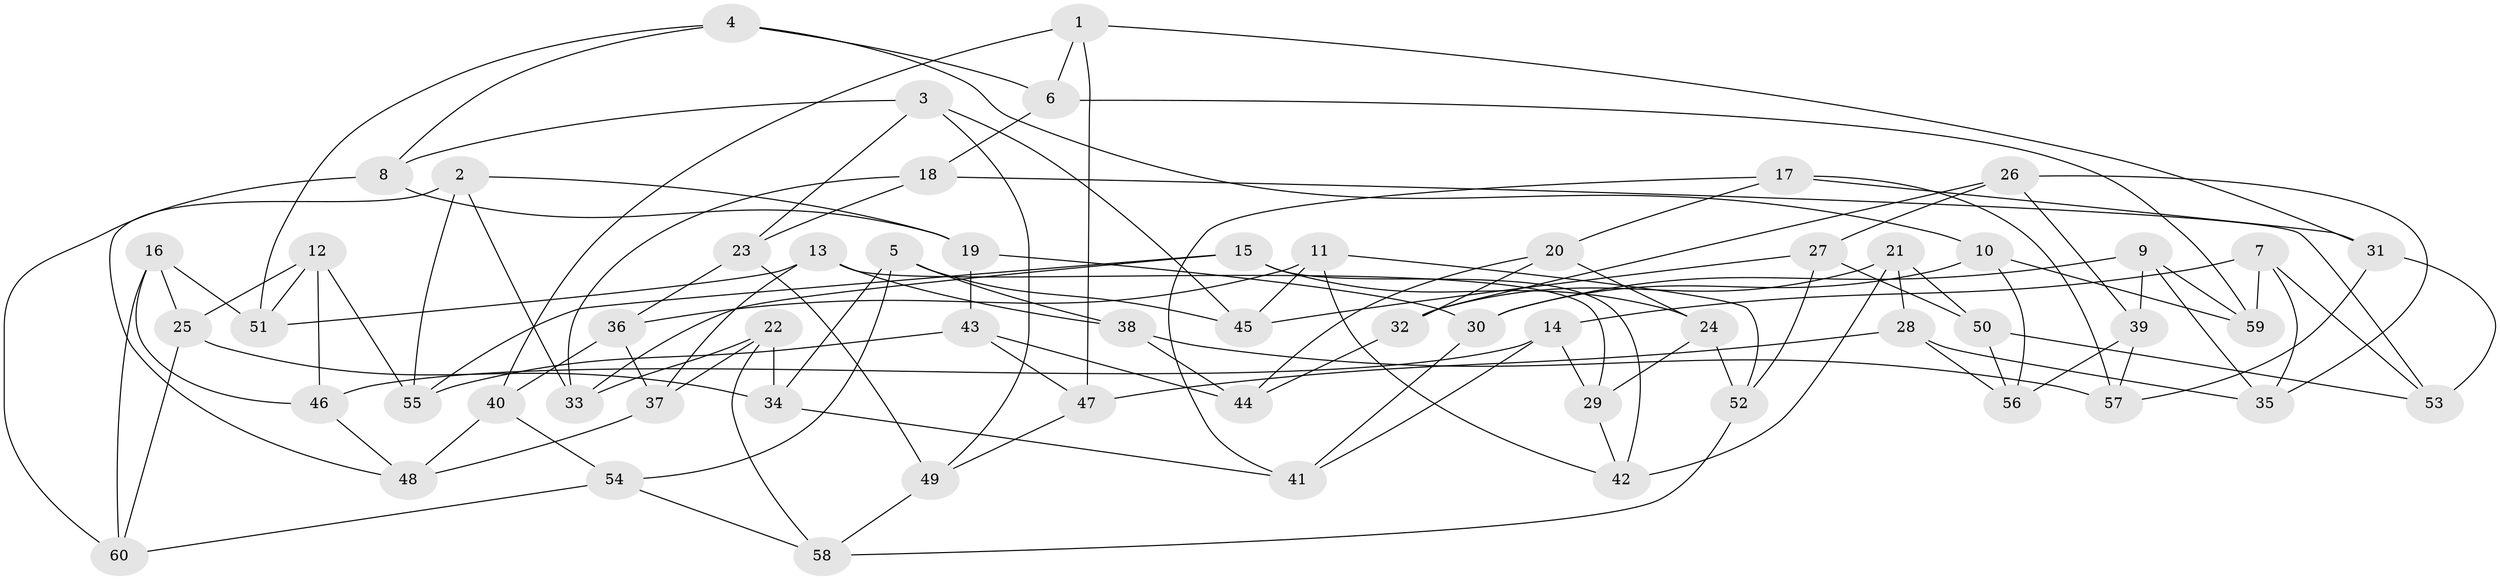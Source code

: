 // Generated by graph-tools (version 1.1) at 2025/27/03/09/25 03:27:01]
// undirected, 60 vertices, 120 edges
graph export_dot {
graph [start="1"]
  node [color=gray90,style=filled];
  1;
  2;
  3;
  4;
  5;
  6;
  7;
  8;
  9;
  10;
  11;
  12;
  13;
  14;
  15;
  16;
  17;
  18;
  19;
  20;
  21;
  22;
  23;
  24;
  25;
  26;
  27;
  28;
  29;
  30;
  31;
  32;
  33;
  34;
  35;
  36;
  37;
  38;
  39;
  40;
  41;
  42;
  43;
  44;
  45;
  46;
  47;
  48;
  49;
  50;
  51;
  52;
  53;
  54;
  55;
  56;
  57;
  58;
  59;
  60;
  1 -- 40;
  1 -- 31;
  1 -- 6;
  1 -- 47;
  2 -- 33;
  2 -- 19;
  2 -- 55;
  2 -- 48;
  3 -- 23;
  3 -- 45;
  3 -- 49;
  3 -- 8;
  4 -- 51;
  4 -- 8;
  4 -- 6;
  4 -- 10;
  5 -- 38;
  5 -- 54;
  5 -- 45;
  5 -- 34;
  6 -- 18;
  6 -- 59;
  7 -- 35;
  7 -- 53;
  7 -- 14;
  7 -- 59;
  8 -- 19;
  8 -- 60;
  9 -- 30;
  9 -- 35;
  9 -- 59;
  9 -- 39;
  10 -- 30;
  10 -- 59;
  10 -- 56;
  11 -- 36;
  11 -- 42;
  11 -- 52;
  11 -- 45;
  12 -- 46;
  12 -- 25;
  12 -- 55;
  12 -- 51;
  13 -- 37;
  13 -- 51;
  13 -- 38;
  13 -- 29;
  14 -- 29;
  14 -- 41;
  14 -- 46;
  15 -- 33;
  15 -- 55;
  15 -- 42;
  15 -- 24;
  16 -- 25;
  16 -- 46;
  16 -- 51;
  16 -- 60;
  17 -- 41;
  17 -- 20;
  17 -- 57;
  17 -- 31;
  18 -- 53;
  18 -- 33;
  18 -- 23;
  19 -- 30;
  19 -- 43;
  20 -- 44;
  20 -- 32;
  20 -- 24;
  21 -- 32;
  21 -- 42;
  21 -- 50;
  21 -- 28;
  22 -- 33;
  22 -- 58;
  22 -- 34;
  22 -- 37;
  23 -- 49;
  23 -- 36;
  24 -- 29;
  24 -- 52;
  25 -- 34;
  25 -- 60;
  26 -- 39;
  26 -- 35;
  26 -- 32;
  26 -- 27;
  27 -- 50;
  27 -- 45;
  27 -- 52;
  28 -- 35;
  28 -- 56;
  28 -- 47;
  29 -- 42;
  30 -- 41;
  31 -- 57;
  31 -- 53;
  32 -- 44;
  34 -- 41;
  36 -- 40;
  36 -- 37;
  37 -- 48;
  38 -- 44;
  38 -- 57;
  39 -- 56;
  39 -- 57;
  40 -- 48;
  40 -- 54;
  43 -- 44;
  43 -- 55;
  43 -- 47;
  46 -- 48;
  47 -- 49;
  49 -- 58;
  50 -- 56;
  50 -- 53;
  52 -- 58;
  54 -- 60;
  54 -- 58;
}
